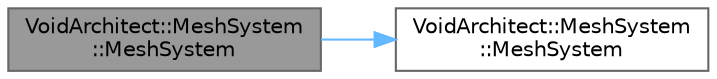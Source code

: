 digraph "VoidArchitect::MeshSystem::MeshSystem"
{
 // LATEX_PDF_SIZE
  bgcolor="transparent";
  edge [fontname=Helvetica,fontsize=10,labelfontname=Helvetica,labelfontsize=10];
  node [fontname=Helvetica,fontsize=10,shape=box,height=0.2,width=0.4];
  rankdir="LR";
  Node1 [id="Node000001",label="VoidArchitect::MeshSystem\l::MeshSystem",height=0.2,width=0.4,color="gray40", fillcolor="grey60", style="filled", fontcolor="black",tooltip=" "];
  Node1 -> Node2 [id="edge1_Node000001_Node000002",color="steelblue1",style="solid",tooltip=" "];
  Node2 [id="Node000002",label="VoidArchitect::MeshSystem\l::MeshSystem",height=0.2,width=0.4,color="grey40", fillcolor="white", style="filled",URL="$class_void_architect_1_1_mesh_system.html#a19bcdc21eea1d37762439148e7bd326a",tooltip=" "];
}
